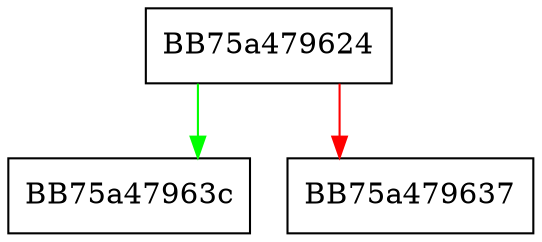 digraph allocate {
  node [shape="box"];
  graph [splines=ortho];
  BB75a479624 -> BB75a47963c [color="green"];
  BB75a479624 -> BB75a479637 [color="red"];
}